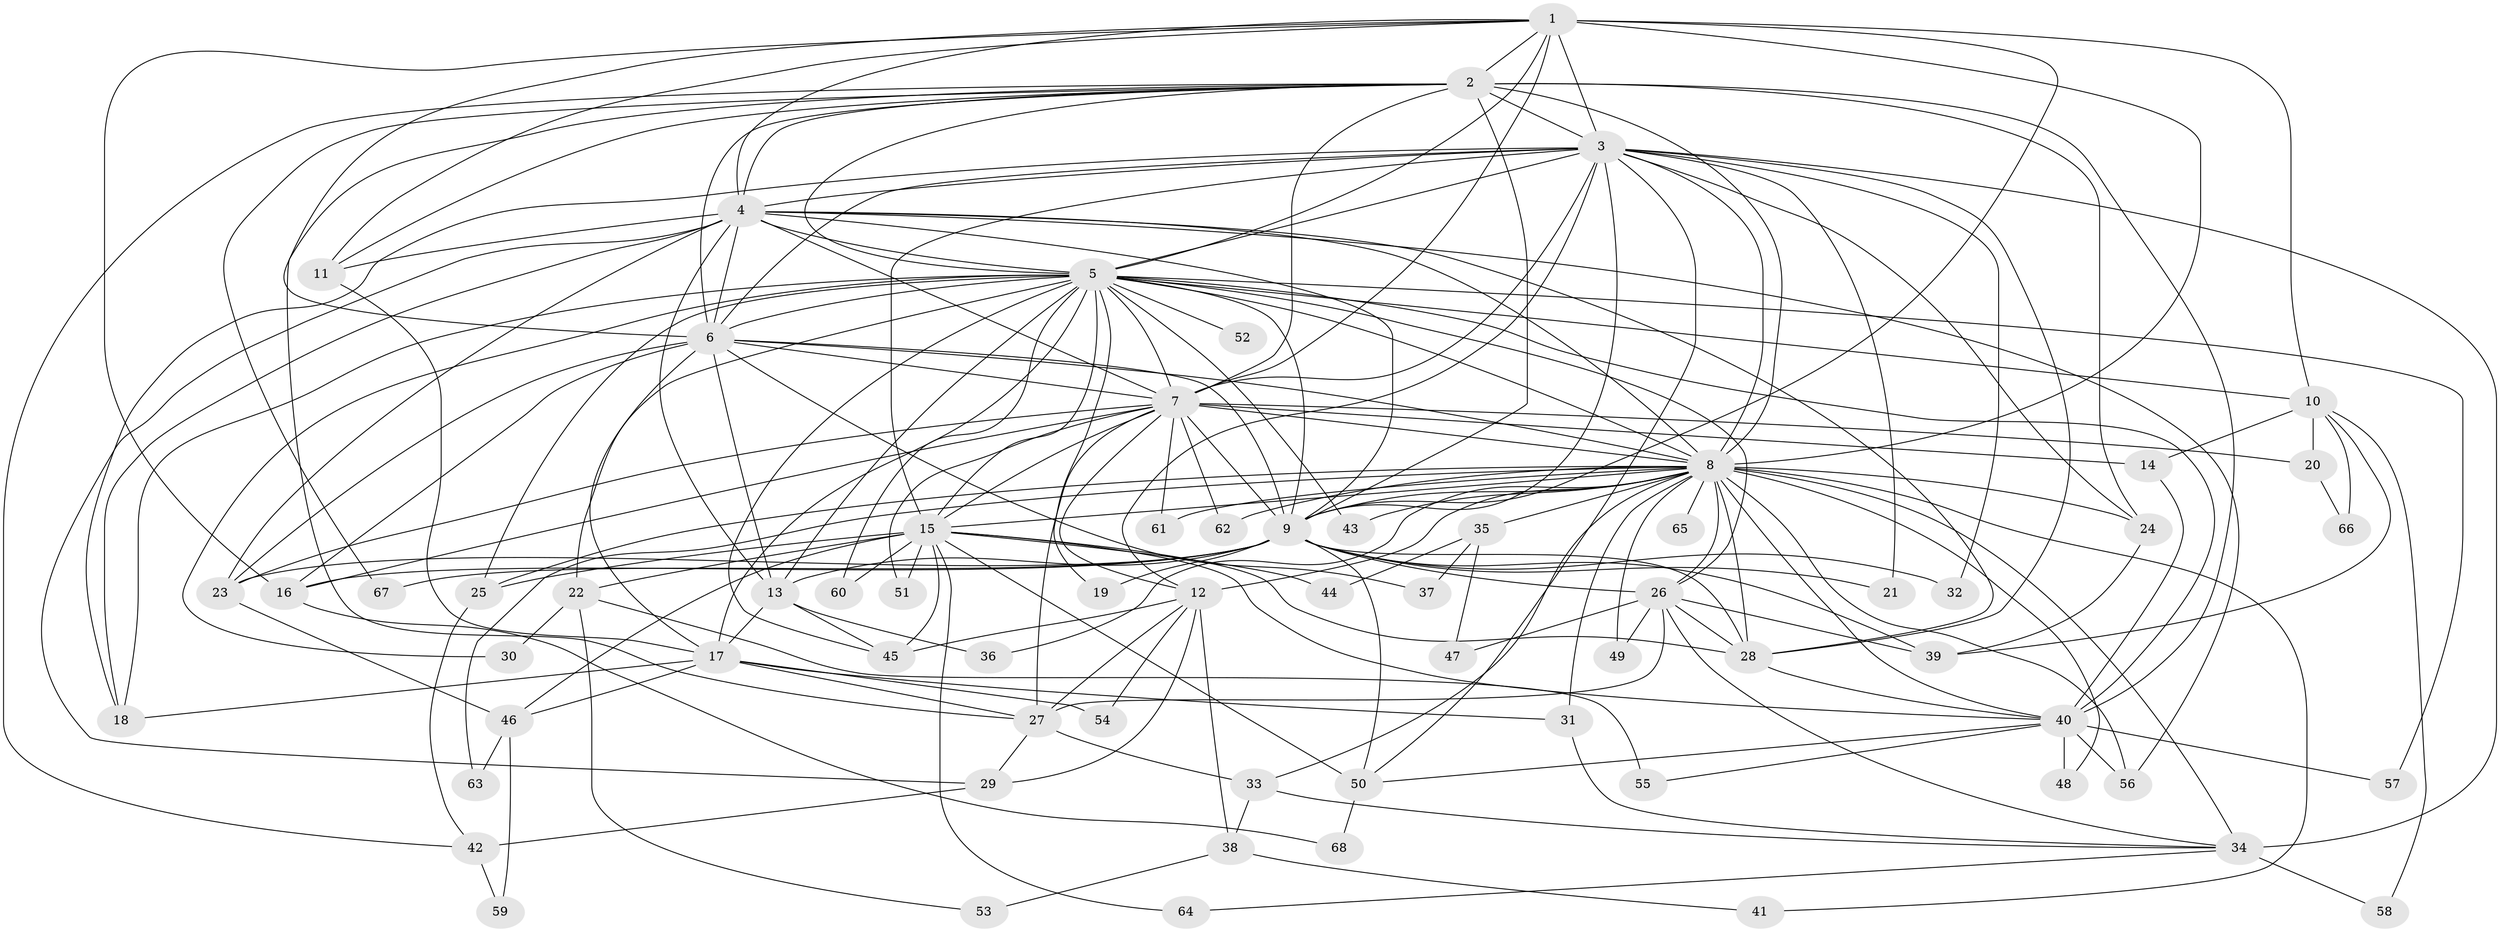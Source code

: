 // original degree distribution, {13: 0.007407407407407408, 20: 0.007407407407407408, 34: 0.007407407407407408, 18: 0.007407407407407408, 29: 0.007407407407407408, 16: 0.007407407407407408, 22: 0.007407407407407408, 38: 0.007407407407407408, 15: 0.007407407407407408, 27: 0.007407407407407408, 2: 0.5185185185185185, 7: 0.007407407407407408, 3: 0.2074074074074074, 4: 0.0962962962962963, 6: 0.02962962962962963, 5: 0.05185185185185185, 8: 0.014814814814814815}
// Generated by graph-tools (version 1.1) at 2025/34/03/09/25 02:34:47]
// undirected, 68 vertices, 192 edges
graph export_dot {
graph [start="1"]
  node [color=gray90,style=filled];
  1;
  2;
  3;
  4;
  5;
  6;
  7;
  8;
  9;
  10;
  11;
  12;
  13;
  14;
  15;
  16;
  17;
  18;
  19;
  20;
  21;
  22;
  23;
  24;
  25;
  26;
  27;
  28;
  29;
  30;
  31;
  32;
  33;
  34;
  35;
  36;
  37;
  38;
  39;
  40;
  41;
  42;
  43;
  44;
  45;
  46;
  47;
  48;
  49;
  50;
  51;
  52;
  53;
  54;
  55;
  56;
  57;
  58;
  59;
  60;
  61;
  62;
  63;
  64;
  65;
  66;
  67;
  68;
  1 -- 2 [weight=1.0];
  1 -- 3 [weight=1.0];
  1 -- 4 [weight=1.0];
  1 -- 5 [weight=1.0];
  1 -- 6 [weight=1.0];
  1 -- 7 [weight=1.0];
  1 -- 8 [weight=2.0];
  1 -- 9 [weight=2.0];
  1 -- 10 [weight=1.0];
  1 -- 11 [weight=1.0];
  1 -- 16 [weight=1.0];
  2 -- 3 [weight=1.0];
  2 -- 4 [weight=1.0];
  2 -- 5 [weight=1.0];
  2 -- 6 [weight=1.0];
  2 -- 7 [weight=1.0];
  2 -- 8 [weight=2.0];
  2 -- 9 [weight=3.0];
  2 -- 11 [weight=1.0];
  2 -- 24 [weight=2.0];
  2 -- 27 [weight=1.0];
  2 -- 40 [weight=4.0];
  2 -- 42 [weight=1.0];
  2 -- 67 [weight=1.0];
  3 -- 4 [weight=1.0];
  3 -- 5 [weight=1.0];
  3 -- 6 [weight=1.0];
  3 -- 7 [weight=1.0];
  3 -- 8 [weight=1.0];
  3 -- 9 [weight=3.0];
  3 -- 12 [weight=1.0];
  3 -- 15 [weight=12.0];
  3 -- 18 [weight=1.0];
  3 -- 21 [weight=2.0];
  3 -- 24 [weight=1.0];
  3 -- 28 [weight=1.0];
  3 -- 32 [weight=2.0];
  3 -- 34 [weight=2.0];
  3 -- 50 [weight=1.0];
  4 -- 5 [weight=2.0];
  4 -- 6 [weight=1.0];
  4 -- 7 [weight=1.0];
  4 -- 8 [weight=1.0];
  4 -- 9 [weight=3.0];
  4 -- 11 [weight=1.0];
  4 -- 13 [weight=1.0];
  4 -- 18 [weight=1.0];
  4 -- 23 [weight=1.0];
  4 -- 28 [weight=1.0];
  4 -- 29 [weight=1.0];
  4 -- 56 [weight=1.0];
  5 -- 6 [weight=1.0];
  5 -- 7 [weight=1.0];
  5 -- 8 [weight=1.0];
  5 -- 9 [weight=2.0];
  5 -- 10 [weight=1.0];
  5 -- 13 [weight=1.0];
  5 -- 15 [weight=2.0];
  5 -- 17 [weight=1.0];
  5 -- 18 [weight=1.0];
  5 -- 19 [weight=1.0];
  5 -- 22 [weight=1.0];
  5 -- 25 [weight=1.0];
  5 -- 26 [weight=2.0];
  5 -- 30 [weight=1.0];
  5 -- 40 [weight=1.0];
  5 -- 43 [weight=1.0];
  5 -- 45 [weight=1.0];
  5 -- 52 [weight=1.0];
  5 -- 57 [weight=1.0];
  5 -- 60 [weight=1.0];
  6 -- 7 [weight=1.0];
  6 -- 8 [weight=2.0];
  6 -- 9 [weight=2.0];
  6 -- 13 [weight=1.0];
  6 -- 16 [weight=1.0];
  6 -- 17 [weight=2.0];
  6 -- 23 [weight=1.0];
  6 -- 37 [weight=1.0];
  7 -- 8 [weight=2.0];
  7 -- 9 [weight=3.0];
  7 -- 12 [weight=1.0];
  7 -- 14 [weight=1.0];
  7 -- 15 [weight=2.0];
  7 -- 16 [weight=1.0];
  7 -- 20 [weight=1.0];
  7 -- 23 [weight=1.0];
  7 -- 27 [weight=1.0];
  7 -- 51 [weight=1.0];
  7 -- 61 [weight=1.0];
  7 -- 62 [weight=1.0];
  8 -- 9 [weight=2.0];
  8 -- 12 [weight=1.0];
  8 -- 15 [weight=1.0];
  8 -- 24 [weight=1.0];
  8 -- 25 [weight=1.0];
  8 -- 26 [weight=2.0];
  8 -- 28 [weight=1.0];
  8 -- 31 [weight=1.0];
  8 -- 33 [weight=1.0];
  8 -- 34 [weight=2.0];
  8 -- 35 [weight=1.0];
  8 -- 36 [weight=1.0];
  8 -- 40 [weight=1.0];
  8 -- 41 [weight=1.0];
  8 -- 43 [weight=1.0];
  8 -- 48 [weight=1.0];
  8 -- 49 [weight=1.0];
  8 -- 56 [weight=1.0];
  8 -- 61 [weight=1.0];
  8 -- 62 [weight=1.0];
  8 -- 63 [weight=1.0];
  8 -- 65 [weight=1.0];
  9 -- 13 [weight=1.0];
  9 -- 16 [weight=1.0];
  9 -- 19 [weight=1.0];
  9 -- 21 [weight=1.0];
  9 -- 23 [weight=1.0];
  9 -- 26 [weight=7.0];
  9 -- 28 [weight=1.0];
  9 -- 32 [weight=1.0];
  9 -- 39 [weight=1.0];
  9 -- 50 [weight=1.0];
  9 -- 67 [weight=2.0];
  10 -- 14 [weight=1.0];
  10 -- 20 [weight=1.0];
  10 -- 39 [weight=1.0];
  10 -- 58 [weight=1.0];
  10 -- 66 [weight=1.0];
  11 -- 17 [weight=1.0];
  12 -- 27 [weight=1.0];
  12 -- 29 [weight=1.0];
  12 -- 38 [weight=1.0];
  12 -- 45 [weight=1.0];
  12 -- 54 [weight=1.0];
  13 -- 17 [weight=1.0];
  13 -- 36 [weight=1.0];
  13 -- 45 [weight=1.0];
  14 -- 40 [weight=1.0];
  15 -- 22 [weight=1.0];
  15 -- 25 [weight=1.0];
  15 -- 28 [weight=1.0];
  15 -- 40 [weight=1.0];
  15 -- 44 [weight=1.0];
  15 -- 45 [weight=1.0];
  15 -- 46 [weight=1.0];
  15 -- 50 [weight=2.0];
  15 -- 51 [weight=1.0];
  15 -- 60 [weight=1.0];
  15 -- 64 [weight=1.0];
  16 -- 68 [weight=1.0];
  17 -- 18 [weight=1.0];
  17 -- 27 [weight=1.0];
  17 -- 31 [weight=1.0];
  17 -- 46 [weight=1.0];
  17 -- 54 [weight=1.0];
  20 -- 66 [weight=1.0];
  22 -- 30 [weight=1.0];
  22 -- 53 [weight=1.0];
  22 -- 55 [weight=1.0];
  23 -- 46 [weight=1.0];
  24 -- 39 [weight=1.0];
  25 -- 42 [weight=1.0];
  26 -- 27 [weight=1.0];
  26 -- 28 [weight=1.0];
  26 -- 34 [weight=1.0];
  26 -- 39 [weight=1.0];
  26 -- 47 [weight=1.0];
  26 -- 49 [weight=1.0];
  27 -- 29 [weight=1.0];
  27 -- 33 [weight=1.0];
  28 -- 40 [weight=1.0];
  29 -- 42 [weight=2.0];
  31 -- 34 [weight=1.0];
  33 -- 34 [weight=1.0];
  33 -- 38 [weight=1.0];
  34 -- 58 [weight=1.0];
  34 -- 64 [weight=1.0];
  35 -- 37 [weight=1.0];
  35 -- 44 [weight=1.0];
  35 -- 47 [weight=1.0];
  38 -- 41 [weight=1.0];
  38 -- 53 [weight=1.0];
  40 -- 48 [weight=1.0];
  40 -- 50 [weight=1.0];
  40 -- 55 [weight=1.0];
  40 -- 56 [weight=1.0];
  40 -- 57 [weight=1.0];
  42 -- 59 [weight=1.0];
  46 -- 59 [weight=1.0];
  46 -- 63 [weight=1.0];
  50 -- 68 [weight=1.0];
}
